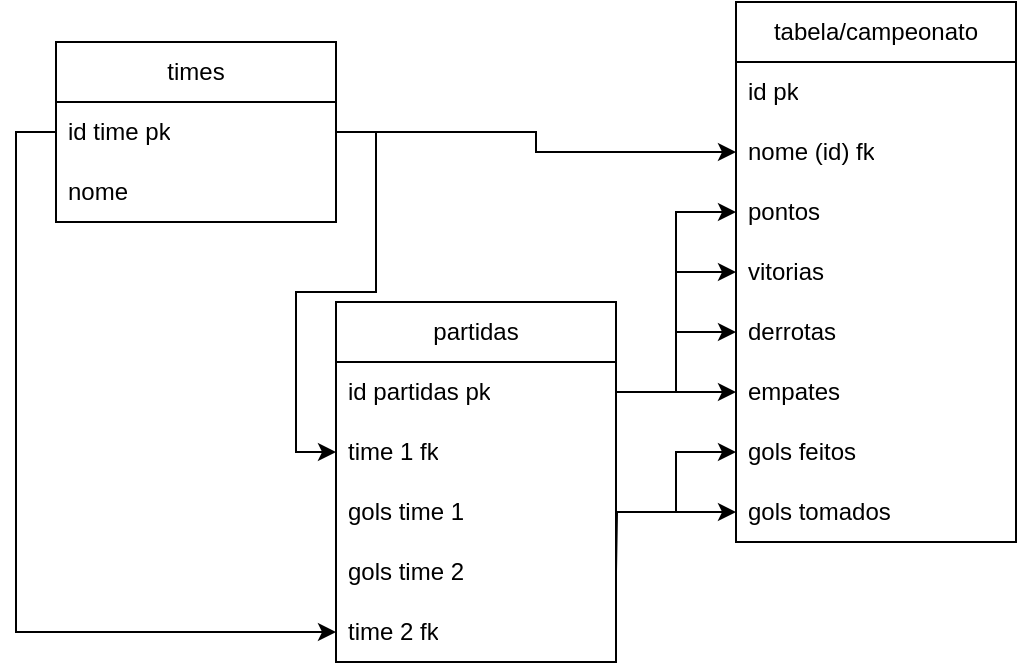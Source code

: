 <mxfile version="21.3.0" type="device">
  <diagram name="Página-1" id="ssvmtktiPDAaD_NnS5Ga">
    <mxGraphModel dx="954" dy="584" grid="1" gridSize="10" guides="1" tooltips="1" connect="1" arrows="1" fold="1" page="1" pageScale="1" pageWidth="827" pageHeight="1169" math="0" shadow="0">
      <root>
        <mxCell id="0" />
        <mxCell id="1" parent="0" />
        <mxCell id="tIK8AtKh1MUFHJinKN8w-1" value="times" style="swimlane;fontStyle=0;childLayout=stackLayout;horizontal=1;startSize=30;horizontalStack=0;resizeParent=1;resizeParentMax=0;resizeLast=0;collapsible=1;marginBottom=0;whiteSpace=wrap;html=1;" parent="1" vertex="1">
          <mxGeometry x="110" y="190" width="140" height="90" as="geometry" />
        </mxCell>
        <mxCell id="tIK8AtKh1MUFHJinKN8w-2" value="id time pk" style="text;strokeColor=none;fillColor=none;align=left;verticalAlign=middle;spacingLeft=4;spacingRight=4;overflow=hidden;points=[[0,0.5],[1,0.5]];portConstraint=eastwest;rotatable=0;whiteSpace=wrap;html=1;" parent="tIK8AtKh1MUFHJinKN8w-1" vertex="1">
          <mxGeometry y="30" width="140" height="30" as="geometry" />
        </mxCell>
        <mxCell id="tIK8AtKh1MUFHJinKN8w-3" value="nome" style="text;strokeColor=none;fillColor=none;align=left;verticalAlign=middle;spacingLeft=4;spacingRight=4;overflow=hidden;points=[[0,0.5],[1,0.5]];portConstraint=eastwest;rotatable=0;whiteSpace=wrap;html=1;" parent="tIK8AtKh1MUFHJinKN8w-1" vertex="1">
          <mxGeometry y="60" width="140" height="30" as="geometry" />
        </mxCell>
        <mxCell id="tIK8AtKh1MUFHJinKN8w-5" value="partidas" style="swimlane;fontStyle=0;childLayout=stackLayout;horizontal=1;startSize=30;horizontalStack=0;resizeParent=1;resizeParentMax=0;resizeLast=0;collapsible=1;marginBottom=0;whiteSpace=wrap;html=1;" parent="1" vertex="1">
          <mxGeometry x="250" y="320" width="140" height="180" as="geometry" />
        </mxCell>
        <mxCell id="tIK8AtKh1MUFHJinKN8w-6" value="id partidas pk" style="text;strokeColor=none;fillColor=none;align=left;verticalAlign=middle;spacingLeft=4;spacingRight=4;overflow=hidden;points=[[0,0.5],[1,0.5]];portConstraint=eastwest;rotatable=0;whiteSpace=wrap;html=1;" parent="tIK8AtKh1MUFHJinKN8w-5" vertex="1">
          <mxGeometry y="30" width="140" height="30" as="geometry" />
        </mxCell>
        <mxCell id="tIK8AtKh1MUFHJinKN8w-7" value="time 1 fk" style="text;strokeColor=none;fillColor=none;align=left;verticalAlign=middle;spacingLeft=4;spacingRight=4;overflow=hidden;points=[[0,0.5],[1,0.5]];portConstraint=eastwest;rotatable=0;whiteSpace=wrap;html=1;" parent="tIK8AtKh1MUFHJinKN8w-5" vertex="1">
          <mxGeometry y="60" width="140" height="30" as="geometry" />
        </mxCell>
        <mxCell id="piBWHa5pE7v6hUhncfCn-3" value="gols time 1" style="text;strokeColor=none;fillColor=none;align=left;verticalAlign=middle;spacingLeft=4;spacingRight=4;overflow=hidden;points=[[0,0.5],[1,0.5]];portConstraint=eastwest;rotatable=0;whiteSpace=wrap;html=1;" parent="tIK8AtKh1MUFHJinKN8w-5" vertex="1">
          <mxGeometry y="90" width="140" height="30" as="geometry" />
        </mxCell>
        <mxCell id="yy8GNLAZwYVplre6ZN5M-1" value="gols time 2" style="text;strokeColor=none;fillColor=none;align=left;verticalAlign=middle;spacingLeft=4;spacingRight=4;overflow=hidden;points=[[0,0.5],[1,0.5]];portConstraint=eastwest;rotatable=0;whiteSpace=wrap;html=1;" parent="tIK8AtKh1MUFHJinKN8w-5" vertex="1">
          <mxGeometry y="120" width="140" height="30" as="geometry" />
        </mxCell>
        <mxCell id="piBWHa5pE7v6hUhncfCn-7" value="time 2 fk" style="text;strokeColor=none;fillColor=none;align=left;verticalAlign=middle;spacingLeft=4;spacingRight=4;overflow=hidden;points=[[0,0.5],[1,0.5]];portConstraint=eastwest;rotatable=0;whiteSpace=wrap;html=1;" parent="tIK8AtKh1MUFHJinKN8w-5" vertex="1">
          <mxGeometry y="150" width="140" height="30" as="geometry" />
        </mxCell>
        <mxCell id="tIK8AtKh1MUFHJinKN8w-9" value="tabela/campeonato" style="swimlane;fontStyle=0;childLayout=stackLayout;horizontal=1;startSize=30;horizontalStack=0;resizeParent=1;resizeParentMax=0;resizeLast=0;collapsible=1;marginBottom=0;whiteSpace=wrap;html=1;" parent="1" vertex="1">
          <mxGeometry x="450" y="170" width="140" height="270" as="geometry" />
        </mxCell>
        <mxCell id="tIK8AtKh1MUFHJinKN8w-10" value="id pk" style="text;strokeColor=none;fillColor=none;align=left;verticalAlign=middle;spacingLeft=4;spacingRight=4;overflow=hidden;points=[[0,0.5],[1,0.5]];portConstraint=eastwest;rotatable=0;whiteSpace=wrap;html=1;" parent="tIK8AtKh1MUFHJinKN8w-9" vertex="1">
          <mxGeometry y="30" width="140" height="30" as="geometry" />
        </mxCell>
        <mxCell id="yy8GNLAZwYVplre6ZN5M-3" value="nome (id) fk" style="text;strokeColor=none;fillColor=none;align=left;verticalAlign=middle;spacingLeft=4;spacingRight=4;overflow=hidden;points=[[0,0.5],[1,0.5]];portConstraint=eastwest;rotatable=0;whiteSpace=wrap;html=1;" parent="tIK8AtKh1MUFHJinKN8w-9" vertex="1">
          <mxGeometry y="60" width="140" height="30" as="geometry" />
        </mxCell>
        <mxCell id="yy8GNLAZwYVplre6ZN5M-4" value="pontos" style="text;strokeColor=none;fillColor=none;align=left;verticalAlign=middle;spacingLeft=4;spacingRight=4;overflow=hidden;points=[[0,0.5],[1,0.5]];portConstraint=eastwest;rotatable=0;whiteSpace=wrap;html=1;" parent="tIK8AtKh1MUFHJinKN8w-9" vertex="1">
          <mxGeometry y="90" width="140" height="30" as="geometry" />
        </mxCell>
        <mxCell id="yy8GNLAZwYVplre6ZN5M-5" value="vitorias" style="text;strokeColor=none;fillColor=none;align=left;verticalAlign=middle;spacingLeft=4;spacingRight=4;overflow=hidden;points=[[0,0.5],[1,0.5]];portConstraint=eastwest;rotatable=0;whiteSpace=wrap;html=1;" parent="tIK8AtKh1MUFHJinKN8w-9" vertex="1">
          <mxGeometry y="120" width="140" height="30" as="geometry" />
        </mxCell>
        <mxCell id="yy8GNLAZwYVplre6ZN5M-6" value="derrotas" style="text;strokeColor=none;fillColor=none;align=left;verticalAlign=middle;spacingLeft=4;spacingRight=4;overflow=hidden;points=[[0,0.5],[1,0.5]];portConstraint=eastwest;rotatable=0;whiteSpace=wrap;html=1;" parent="tIK8AtKh1MUFHJinKN8w-9" vertex="1">
          <mxGeometry y="150" width="140" height="30" as="geometry" />
        </mxCell>
        <mxCell id="yy8GNLAZwYVplre6ZN5M-7" value="empates" style="text;strokeColor=none;fillColor=none;align=left;verticalAlign=middle;spacingLeft=4;spacingRight=4;overflow=hidden;points=[[0,0.5],[1,0.5]];portConstraint=eastwest;rotatable=0;whiteSpace=wrap;html=1;" parent="tIK8AtKh1MUFHJinKN8w-9" vertex="1">
          <mxGeometry y="180" width="140" height="30" as="geometry" />
        </mxCell>
        <mxCell id="yy8GNLAZwYVplre6ZN5M-8" value="gols feitos" style="text;strokeColor=none;fillColor=none;align=left;verticalAlign=middle;spacingLeft=4;spacingRight=4;overflow=hidden;points=[[0,0.5],[1,0.5]];portConstraint=eastwest;rotatable=0;whiteSpace=wrap;html=1;" parent="tIK8AtKh1MUFHJinKN8w-9" vertex="1">
          <mxGeometry y="210" width="140" height="30" as="geometry" />
        </mxCell>
        <mxCell id="yy8GNLAZwYVplre6ZN5M-9" value="gols tomados" style="text;strokeColor=none;fillColor=none;align=left;verticalAlign=middle;spacingLeft=4;spacingRight=4;overflow=hidden;points=[[0,0.5],[1,0.5]];portConstraint=eastwest;rotatable=0;whiteSpace=wrap;html=1;" parent="tIK8AtKh1MUFHJinKN8w-9" vertex="1">
          <mxGeometry y="240" width="140" height="30" as="geometry" />
        </mxCell>
        <mxCell id="yy8GNLAZwYVplre6ZN5M-10" style="edgeStyle=orthogonalEdgeStyle;rounded=0;orthogonalLoop=1;jettySize=auto;html=1;exitX=1;exitY=0.5;exitDx=0;exitDy=0;entryX=0;entryY=0.5;entryDx=0;entryDy=0;" parent="1" source="tIK8AtKh1MUFHJinKN8w-2" target="tIK8AtKh1MUFHJinKN8w-7" edge="1">
          <mxGeometry relative="1" as="geometry" />
        </mxCell>
        <mxCell id="yy8GNLAZwYVplre6ZN5M-11" style="edgeStyle=orthogonalEdgeStyle;rounded=0;orthogonalLoop=1;jettySize=auto;html=1;exitX=0;exitY=0.5;exitDx=0;exitDy=0;entryX=0;entryY=0.5;entryDx=0;entryDy=0;" parent="1" source="tIK8AtKh1MUFHJinKN8w-2" target="piBWHa5pE7v6hUhncfCn-7" edge="1">
          <mxGeometry relative="1" as="geometry" />
        </mxCell>
        <mxCell id="yy8GNLAZwYVplre6ZN5M-12" style="edgeStyle=orthogonalEdgeStyle;rounded=0;orthogonalLoop=1;jettySize=auto;html=1;exitX=1;exitY=0.5;exitDx=0;exitDy=0;entryX=0;entryY=0.5;entryDx=0;entryDy=0;" parent="1" source="tIK8AtKh1MUFHJinKN8w-2" target="yy8GNLAZwYVplre6ZN5M-3" edge="1">
          <mxGeometry relative="1" as="geometry" />
        </mxCell>
        <mxCell id="yy8GNLAZwYVplre6ZN5M-13" style="edgeStyle=orthogonalEdgeStyle;rounded=0;orthogonalLoop=1;jettySize=auto;html=1;exitX=1;exitY=0.5;exitDx=0;exitDy=0;entryX=0;entryY=0.5;entryDx=0;entryDy=0;" parent="1" source="piBWHa5pE7v6hUhncfCn-3" target="yy8GNLAZwYVplre6ZN5M-8" edge="1">
          <mxGeometry relative="1" as="geometry" />
        </mxCell>
        <mxCell id="yy8GNLAZwYVplre6ZN5M-14" style="edgeStyle=orthogonalEdgeStyle;rounded=0;orthogonalLoop=1;jettySize=auto;html=1;exitX=1;exitY=0.5;exitDx=0;exitDy=0;entryX=0;entryY=0.5;entryDx=0;entryDy=0;" parent="1" target="yy8GNLAZwYVplre6ZN5M-9" edge="1">
          <mxGeometry relative="1" as="geometry">
            <mxPoint x="390" y="455" as="sourcePoint" />
          </mxGeometry>
        </mxCell>
        <mxCell id="yy8GNLAZwYVplre6ZN5M-17" style="edgeStyle=orthogonalEdgeStyle;rounded=0;orthogonalLoop=1;jettySize=auto;html=1;exitX=1;exitY=0.5;exitDx=0;exitDy=0;entryX=0;entryY=0.5;entryDx=0;entryDy=0;" parent="1" source="tIK8AtKh1MUFHJinKN8w-6" target="yy8GNLAZwYVplre6ZN5M-5" edge="1">
          <mxGeometry relative="1" as="geometry" />
        </mxCell>
        <mxCell id="yy8GNLAZwYVplre6ZN5M-18" style="edgeStyle=orthogonalEdgeStyle;rounded=0;orthogonalLoop=1;jettySize=auto;html=1;exitX=1;exitY=0.5;exitDx=0;exitDy=0;entryX=0;entryY=0.5;entryDx=0;entryDy=0;" parent="1" source="tIK8AtKh1MUFHJinKN8w-6" target="yy8GNLAZwYVplre6ZN5M-6" edge="1">
          <mxGeometry relative="1" as="geometry" />
        </mxCell>
        <mxCell id="yy8GNLAZwYVplre6ZN5M-19" style="edgeStyle=orthogonalEdgeStyle;rounded=0;orthogonalLoop=1;jettySize=auto;html=1;exitX=1;exitY=0.5;exitDx=0;exitDy=0;entryX=0;entryY=0.5;entryDx=0;entryDy=0;" parent="1" source="tIK8AtKh1MUFHJinKN8w-6" target="yy8GNLAZwYVplre6ZN5M-4" edge="1">
          <mxGeometry relative="1" as="geometry" />
        </mxCell>
        <mxCell id="yy8GNLAZwYVplre6ZN5M-20" style="edgeStyle=orthogonalEdgeStyle;rounded=0;orthogonalLoop=1;jettySize=auto;html=1;exitX=1;exitY=0.5;exitDx=0;exitDy=0;entryX=0;entryY=0.5;entryDx=0;entryDy=0;" parent="1" source="tIK8AtKh1MUFHJinKN8w-6" target="yy8GNLAZwYVplre6ZN5M-7" edge="1">
          <mxGeometry relative="1" as="geometry" />
        </mxCell>
      </root>
    </mxGraphModel>
  </diagram>
</mxfile>
